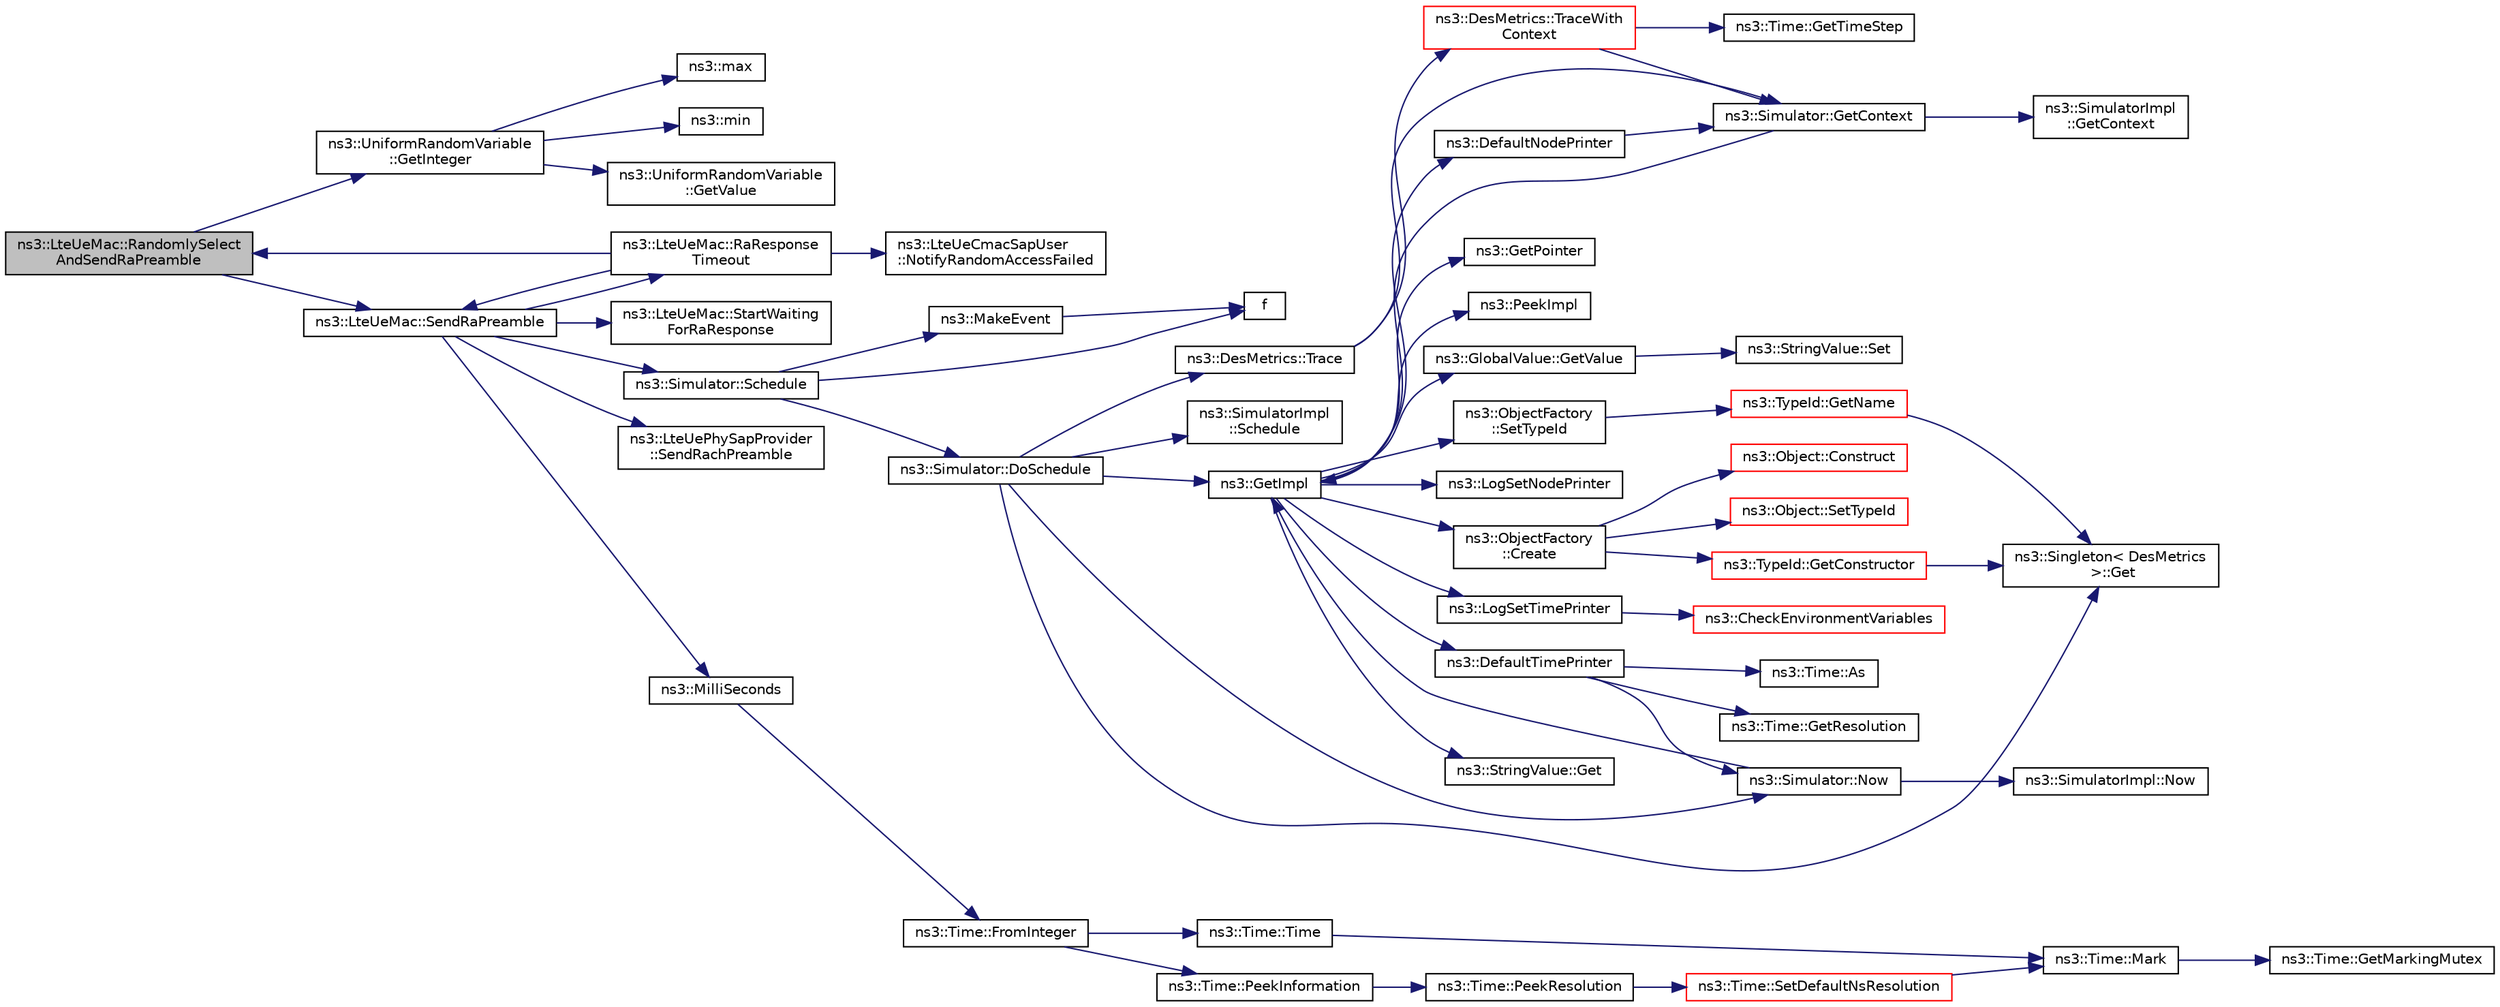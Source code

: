 digraph "ns3::LteUeMac::RandomlySelectAndSendRaPreamble"
{
 // LATEX_PDF_SIZE
  edge [fontname="Helvetica",fontsize="10",labelfontname="Helvetica",labelfontsize="10"];
  node [fontname="Helvetica",fontsize="10",shape=record];
  rankdir="LR";
  Node1 [label="ns3::LteUeMac::RandomlySelect\lAndSendRaPreamble",height=0.2,width=0.4,color="black", fillcolor="grey75", style="filled", fontcolor="black",tooltip="Randomly select and send RA preamble function."];
  Node1 -> Node2 [color="midnightblue",fontsize="10",style="solid",fontname="Helvetica"];
  Node2 [label="ns3::UniformRandomVariable\l::GetInteger",height=0.2,width=0.4,color="black", fillcolor="white", style="filled",URL="$classns3_1_1_uniform_random_variable.html#ab7c7dedc88cb97e74418df2edc28a787",tooltip="Get the next random value, as an unsigned integer in the specified range ."];
  Node2 -> Node3 [color="midnightblue",fontsize="10",style="solid",fontname="Helvetica"];
  Node3 [label="ns3::UniformRandomVariable\l::GetValue",height=0.2,width=0.4,color="black", fillcolor="white", style="filled",URL="$classns3_1_1_uniform_random_variable.html#a94ee6d8ac3da40b14ac7cc64e75c55df",tooltip="Get the next random value as a double drawn from the distribution."];
  Node2 -> Node4 [color="midnightblue",fontsize="10",style="solid",fontname="Helvetica"];
  Node4 [label="ns3::max",height=0.2,width=0.4,color="black", fillcolor="white", style="filled",URL="$namespacens3.html#a548291fa9e4e7d6a57814dfcbbebce9b",tooltip=" "];
  Node2 -> Node5 [color="midnightblue",fontsize="10",style="solid",fontname="Helvetica"];
  Node5 [label="ns3::min",height=0.2,width=0.4,color="black", fillcolor="white", style="filled",URL="$namespacens3.html#a66840605409c3caeff0d2a728b68dc6d",tooltip=" "];
  Node1 -> Node6 [color="midnightblue",fontsize="10",style="solid",fontname="Helvetica"];
  Node6 [label="ns3::LteUeMac::SendRaPreamble",height=0.2,width=0.4,color="black", fillcolor="white", style="filled",URL="$classns3_1_1_lte_ue_mac.html#af12f81d4d148f3f592f428311eac6d52",tooltip="Send RA preamble function."];
  Node6 -> Node7 [color="midnightblue",fontsize="10",style="solid",fontname="Helvetica"];
  Node7 [label="ns3::MilliSeconds",height=0.2,width=0.4,color="black", fillcolor="white", style="filled",URL="$group__timecivil.html#gaf26127cf4571146b83a92ee18679c7a9",tooltip="Construct a Time in the indicated unit."];
  Node7 -> Node8 [color="midnightblue",fontsize="10",style="solid",fontname="Helvetica"];
  Node8 [label="ns3::Time::FromInteger",height=0.2,width=0.4,color="black", fillcolor="white", style="filled",URL="$classns3_1_1_time.html#a3e742c67b2764e75ff95f9b754d43fe9",tooltip="Create a Time equal to value in unit unit."];
  Node8 -> Node9 [color="midnightblue",fontsize="10",style="solid",fontname="Helvetica"];
  Node9 [label="ns3::Time::Time",height=0.2,width=0.4,color="black", fillcolor="white", style="filled",URL="$classns3_1_1_time.html#a8a39dc1b8cbbd7fe6d940e492d1b925e",tooltip="Default constructor, with value 0."];
  Node9 -> Node10 [color="midnightblue",fontsize="10",style="solid",fontname="Helvetica"];
  Node10 [label="ns3::Time::Mark",height=0.2,width=0.4,color="black", fillcolor="white", style="filled",URL="$classns3_1_1_time.html#aa7eef2a1119c1c4855d99f1e83d44c54",tooltip="Record a Time instance with the MarkedTimes."];
  Node10 -> Node11 [color="midnightblue",fontsize="10",style="solid",fontname="Helvetica"];
  Node11 [label="ns3::Time::GetMarkingMutex",height=0.2,width=0.4,color="black", fillcolor="white", style="filled",URL="$classns3_1_1_time.html#addd8e672203391b3ae98ee475ce05272",tooltip=" "];
  Node8 -> Node12 [color="midnightblue",fontsize="10",style="solid",fontname="Helvetica"];
  Node12 [label="ns3::Time::PeekInformation",height=0.2,width=0.4,color="black", fillcolor="white", style="filled",URL="$classns3_1_1_time.html#a0b023c55c20582aa7c1781aacf128034",tooltip="Get the Information record for timeUnit for the current Resolution."];
  Node12 -> Node13 [color="midnightblue",fontsize="10",style="solid",fontname="Helvetica"];
  Node13 [label="ns3::Time::PeekResolution",height=0.2,width=0.4,color="black", fillcolor="white", style="filled",URL="$classns3_1_1_time.html#a963e53522278fcbdf1ab9f7adbd0f5d6",tooltip="Get the current Resolution."];
  Node13 -> Node14 [color="midnightblue",fontsize="10",style="solid",fontname="Helvetica"];
  Node14 [label="ns3::Time::SetDefaultNsResolution",height=0.2,width=0.4,color="red", fillcolor="white", style="filled",URL="$classns3_1_1_time.html#a6a872e62f71dfa817fef2c549473d980",tooltip="Set the default resolution."];
  Node14 -> Node10 [color="midnightblue",fontsize="10",style="solid",fontname="Helvetica"];
  Node6 -> Node17 [color="midnightblue",fontsize="10",style="solid",fontname="Helvetica"];
  Node17 [label="ns3::LteUeMac::RaResponse\lTimeout",height=0.2,width=0.4,color="black", fillcolor="white", style="filled",URL="$classns3_1_1_lte_ue_mac.html#a19488a21b439bf9eb830ccb2fdee32a4",tooltip="RA response timeout function."];
  Node17 -> Node18 [color="midnightblue",fontsize="10",style="solid",fontname="Helvetica"];
  Node18 [label="ns3::LteUeCmacSapUser\l::NotifyRandomAccessFailed",height=0.2,width=0.4,color="black", fillcolor="white", style="filled",URL="$classns3_1_1_lte_ue_cmac_sap_user.html#a26992a42cbbe7f81d8eb80dadc15a96d",tooltip="Notify the RRC that the MAC Random Access procedure failed."];
  Node17 -> Node1 [color="midnightblue",fontsize="10",style="solid",fontname="Helvetica"];
  Node17 -> Node6 [color="midnightblue",fontsize="10",style="solid",fontname="Helvetica"];
  Node6 -> Node19 [color="midnightblue",fontsize="10",style="solid",fontname="Helvetica"];
  Node19 [label="ns3::Simulator::Schedule",height=0.2,width=0.4,color="black", fillcolor="white", style="filled",URL="$classns3_1_1_simulator.html#a3da7d28335c8ac0e3e86781f766df241",tooltip="Schedule an event to expire after delay."];
  Node19 -> Node20 [color="midnightblue",fontsize="10",style="solid",fontname="Helvetica"];
  Node20 [label="ns3::Simulator::DoSchedule",height=0.2,width=0.4,color="black", fillcolor="white", style="filled",URL="$classns3_1_1_simulator.html#a47af23973938819bdc89cb2807e09ed5",tooltip="Implementation of the various Schedule methods."];
  Node20 -> Node21 [color="midnightblue",fontsize="10",style="solid",fontname="Helvetica"];
  Node21 [label="ns3::Singleton\< DesMetrics\l \>::Get",height=0.2,width=0.4,color="black", fillcolor="white", style="filled",URL="$classns3_1_1_singleton.html#a80a2cd3c25a27ea72add7a9f7a141ffa",tooltip="Get a pointer to the singleton instance."];
  Node20 -> Node22 [color="midnightblue",fontsize="10",style="solid",fontname="Helvetica"];
  Node22 [label="ns3::GetImpl",height=0.2,width=0.4,color="black", fillcolor="white", style="filled",URL="$group__simulator.html#ga42eb4eddad41528d4d99794a3dae3fd0",tooltip="Get the SimulatorImpl singleton."];
  Node22 -> Node23 [color="midnightblue",fontsize="10",style="solid",fontname="Helvetica"];
  Node23 [label="ns3::ObjectFactory\l::Create",height=0.2,width=0.4,color="black", fillcolor="white", style="filled",URL="$classns3_1_1_object_factory.html#a52eda277f4aaab54266134ba48102ad7",tooltip="Create an Object instance of the configured TypeId."];
  Node23 -> Node24 [color="midnightblue",fontsize="10",style="solid",fontname="Helvetica"];
  Node24 [label="ns3::Object::Construct",height=0.2,width=0.4,color="red", fillcolor="white", style="filled",URL="$classns3_1_1_object.html#a636e8411dc5228771f45c9b805d348fa",tooltip="Initialize all member variables registered as Attributes of this TypeId."];
  Node23 -> Node47 [color="midnightblue",fontsize="10",style="solid",fontname="Helvetica"];
  Node47 [label="ns3::TypeId::GetConstructor",height=0.2,width=0.4,color="red", fillcolor="white", style="filled",URL="$classns3_1_1_type_id.html#a66b2628edf921fc88945ec8a8f3a1683",tooltip="Get the constructor callback."];
  Node47 -> Node21 [color="midnightblue",fontsize="10",style="solid",fontname="Helvetica"];
  Node23 -> Node49 [color="midnightblue",fontsize="10",style="solid",fontname="Helvetica"];
  Node49 [label="ns3::Object::SetTypeId",height=0.2,width=0.4,color="red", fillcolor="white", style="filled",URL="$classns3_1_1_object.html#a19b1ebd8ec8fe404845e665880a6c5ad",tooltip="Set the TypeId of this Object."];
  Node22 -> Node52 [color="midnightblue",fontsize="10",style="solid",fontname="Helvetica"];
  Node52 [label="ns3::DefaultNodePrinter",height=0.2,width=0.4,color="black", fillcolor="white", style="filled",URL="$group__logging.html#gac4c06cbbed12229d85991ced145f6be2",tooltip="Default node id printer implementation."];
  Node52 -> Node53 [color="midnightblue",fontsize="10",style="solid",fontname="Helvetica"];
  Node53 [label="ns3::Simulator::GetContext",height=0.2,width=0.4,color="black", fillcolor="white", style="filled",URL="$classns3_1_1_simulator.html#a8514b74ee2c42916b351b33c4a963bb0",tooltip="Get the current simulation context."];
  Node53 -> Node54 [color="midnightblue",fontsize="10",style="solid",fontname="Helvetica"];
  Node54 [label="ns3::SimulatorImpl\l::GetContext",height=0.2,width=0.4,color="black", fillcolor="white", style="filled",URL="$classns3_1_1_simulator_impl.html#a8b66270c97766c0adb997e2535648557",tooltip="Get the current simulation context."];
  Node53 -> Node22 [color="midnightblue",fontsize="10",style="solid",fontname="Helvetica"];
  Node22 -> Node55 [color="midnightblue",fontsize="10",style="solid",fontname="Helvetica"];
  Node55 [label="ns3::DefaultTimePrinter",height=0.2,width=0.4,color="black", fillcolor="white", style="filled",URL="$namespacens3.html#ae01c3c7786b644dfb8a0bb8f1201b269",tooltip="Default Time printer."];
  Node55 -> Node56 [color="midnightblue",fontsize="10",style="solid",fontname="Helvetica"];
  Node56 [label="ns3::Time::As",height=0.2,width=0.4,color="black", fillcolor="white", style="filled",URL="$classns3_1_1_time.html#ad5198e31c2512226ca0e58b31fad7fd0",tooltip="Attach a unit to a Time, to facilitate output in a specific unit."];
  Node55 -> Node57 [color="midnightblue",fontsize="10",style="solid",fontname="Helvetica"];
  Node57 [label="ns3::Time::GetResolution",height=0.2,width=0.4,color="black", fillcolor="white", style="filled",URL="$classns3_1_1_time.html#a1444f0f08b5e19f031157609e32fcf98",tooltip=" "];
  Node55 -> Node58 [color="midnightblue",fontsize="10",style="solid",fontname="Helvetica"];
  Node58 [label="ns3::Simulator::Now",height=0.2,width=0.4,color="black", fillcolor="white", style="filled",URL="$classns3_1_1_simulator.html#ac3178fa975b419f7875e7105be122800",tooltip="Return the current simulation virtual time."];
  Node58 -> Node22 [color="midnightblue",fontsize="10",style="solid",fontname="Helvetica"];
  Node58 -> Node59 [color="midnightblue",fontsize="10",style="solid",fontname="Helvetica"];
  Node59 [label="ns3::SimulatorImpl::Now",height=0.2,width=0.4,color="black", fillcolor="white", style="filled",URL="$classns3_1_1_simulator_impl.html#aa516c50060846adc6fd316e83ef0797c",tooltip="Return the current simulation virtual time."];
  Node22 -> Node60 [color="midnightblue",fontsize="10",style="solid",fontname="Helvetica"];
  Node60 [label="ns3::StringValue::Get",height=0.2,width=0.4,color="black", fillcolor="white", style="filled",URL="$classns3_1_1_string_value.html#a6f208c2778fe1c7882e5cb429b8326ae",tooltip=" "];
  Node22 -> Node61 [color="midnightblue",fontsize="10",style="solid",fontname="Helvetica"];
  Node61 [label="ns3::GetPointer",height=0.2,width=0.4,color="black", fillcolor="white", style="filled",URL="$namespacens3.html#ab4e173cdfd43d17c1a40d5348510a670",tooltip=" "];
  Node22 -> Node62 [color="midnightblue",fontsize="10",style="solid",fontname="Helvetica"];
  Node62 [label="ns3::GlobalValue::GetValue",height=0.2,width=0.4,color="black", fillcolor="white", style="filled",URL="$classns3_1_1_global_value.html#a48a99242193fb69609a17332733e8600",tooltip="Get the value."];
  Node62 -> Node63 [color="midnightblue",fontsize="10",style="solid",fontname="Helvetica"];
  Node63 [label="ns3::StringValue::Set",height=0.2,width=0.4,color="black", fillcolor="white", style="filled",URL="$classns3_1_1_string_value.html#a17693012c6f2c52875e0d631fbf40155",tooltip="Set the value."];
  Node22 -> Node64 [color="midnightblue",fontsize="10",style="solid",fontname="Helvetica"];
  Node64 [label="ns3::LogSetNodePrinter",height=0.2,width=0.4,color="black", fillcolor="white", style="filled",URL="$namespacens3.html#aebac73305345f2e2803fdeb102a7705e",tooltip="Set the LogNodePrinter function to be used to prepend log messages with the node id."];
  Node22 -> Node65 [color="midnightblue",fontsize="10",style="solid",fontname="Helvetica"];
  Node65 [label="ns3::LogSetTimePrinter",height=0.2,width=0.4,color="black", fillcolor="white", style="filled",URL="$namespacens3.html#a46cd76678f7da29799d1b41994e12ec1",tooltip="Set the TimePrinter function to be used to prepend log messages with the simulation time."];
  Node65 -> Node66 [color="midnightblue",fontsize="10",style="solid",fontname="Helvetica"];
  Node66 [label="ns3::CheckEnvironmentVariables",height=0.2,width=0.4,color="red", fillcolor="white", style="filled",URL="$group__logging.html#gacdc0bdeb2d8a90089d4fb09c4b8569ff",tooltip="Parse the NS_LOG environment variable."];
  Node22 -> Node70 [color="midnightblue",fontsize="10",style="solid",fontname="Helvetica"];
  Node70 [label="ns3::PeekImpl",height=0.2,width=0.4,color="black", fillcolor="white", style="filled",URL="$group__simulator.html#ga233c5c38de117e4e4a5a9cd168694792",tooltip="Get the static SimulatorImpl instance."];
  Node22 -> Node71 [color="midnightblue",fontsize="10",style="solid",fontname="Helvetica"];
  Node71 [label="ns3::ObjectFactory\l::SetTypeId",height=0.2,width=0.4,color="black", fillcolor="white", style="filled",URL="$classns3_1_1_object_factory.html#a77dcd099064038a1eb7a6b8251229ec3",tooltip="Set the TypeId of the Objects to be created by this factory."];
  Node71 -> Node31 [color="midnightblue",fontsize="10",style="solid",fontname="Helvetica"];
  Node31 [label="ns3::TypeId::GetName",height=0.2,width=0.4,color="red", fillcolor="white", style="filled",URL="$classns3_1_1_type_id.html#abc4965475a579c2afdc668d7a7d58374",tooltip="Get the name."];
  Node31 -> Node21 [color="midnightblue",fontsize="10",style="solid",fontname="Helvetica"];
  Node20 -> Node58 [color="midnightblue",fontsize="10",style="solid",fontname="Helvetica"];
  Node20 -> Node72 [color="midnightblue",fontsize="10",style="solid",fontname="Helvetica"];
  Node72 [label="ns3::SimulatorImpl\l::Schedule",height=0.2,width=0.4,color="black", fillcolor="white", style="filled",URL="$classns3_1_1_simulator_impl.html#a24eac97ca7dc0e64162e3596064cfb5c",tooltip="Schedule a future event execution (in the same context)."];
  Node20 -> Node73 [color="midnightblue",fontsize="10",style="solid",fontname="Helvetica"];
  Node73 [label="ns3::DesMetrics::Trace",height=0.2,width=0.4,color="black", fillcolor="white", style="filled",URL="$classns3_1_1_des_metrics.html#ab7c6c097412d0398affbc9f8d2643160",tooltip="Trace an event to self at the time it is scheduled."];
  Node73 -> Node53 [color="midnightblue",fontsize="10",style="solid",fontname="Helvetica"];
  Node73 -> Node74 [color="midnightblue",fontsize="10",style="solid",fontname="Helvetica"];
  Node74 [label="ns3::DesMetrics::TraceWith\lContext",height=0.2,width=0.4,color="red", fillcolor="white", style="filled",URL="$classns3_1_1_des_metrics.html#abc404d9eee92f4e8fd67f5d200490ed6",tooltip="Trace an event (with context) at the time it is scheduled."];
  Node74 -> Node53 [color="midnightblue",fontsize="10",style="solid",fontname="Helvetica"];
  Node74 -> Node75 [color="midnightblue",fontsize="10",style="solid",fontname="Helvetica"];
  Node75 [label="ns3::Time::GetTimeStep",height=0.2,width=0.4,color="black", fillcolor="white", style="filled",URL="$classns3_1_1_time.html#a363390860dcce2d549b83b5fe3e08657",tooltip="Get the raw time value, in the current resolution unit."];
  Node19 -> Node80 [color="midnightblue",fontsize="10",style="solid",fontname="Helvetica"];
  Node80 [label="f",height=0.2,width=0.4,color="black", fillcolor="white", style="filled",URL="$80211b_8c.html#ae7ffc1a8f84fa47a0812b2f2b9627132",tooltip=" "];
  Node19 -> Node81 [color="midnightblue",fontsize="10",style="solid",fontname="Helvetica"];
  Node81 [label="ns3::MakeEvent",height=0.2,width=0.4,color="black", fillcolor="white", style="filled",URL="$group__makeeventfnptr.html#ga289a28a2497c18a9bd299e5e2014094b",tooltip="Make an EventImpl from a function pointer taking varying numbers of arguments."];
  Node81 -> Node80 [color="midnightblue",fontsize="10",style="solid",fontname="Helvetica"];
  Node6 -> Node82 [color="midnightblue",fontsize="10",style="solid",fontname="Helvetica"];
  Node82 [label="ns3::LteUePhySapProvider\l::SendRachPreamble",height=0.2,width=0.4,color="black", fillcolor="white", style="filled",URL="$classns3_1_1_lte_ue_phy_sap_provider.html#a3cbbcd0d60bf426d6da0484d4d015d39",tooltip="Send a preamble on the PRACH."];
  Node6 -> Node83 [color="midnightblue",fontsize="10",style="solid",fontname="Helvetica"];
  Node83 [label="ns3::LteUeMac::StartWaiting\lForRaResponse",height=0.2,width=0.4,color="black", fillcolor="white", style="filled",URL="$classns3_1_1_lte_ue_mac.html#aede33dea80e7d4081d440a8d248edd90",tooltip="Start waiting for RA response function."];
}
